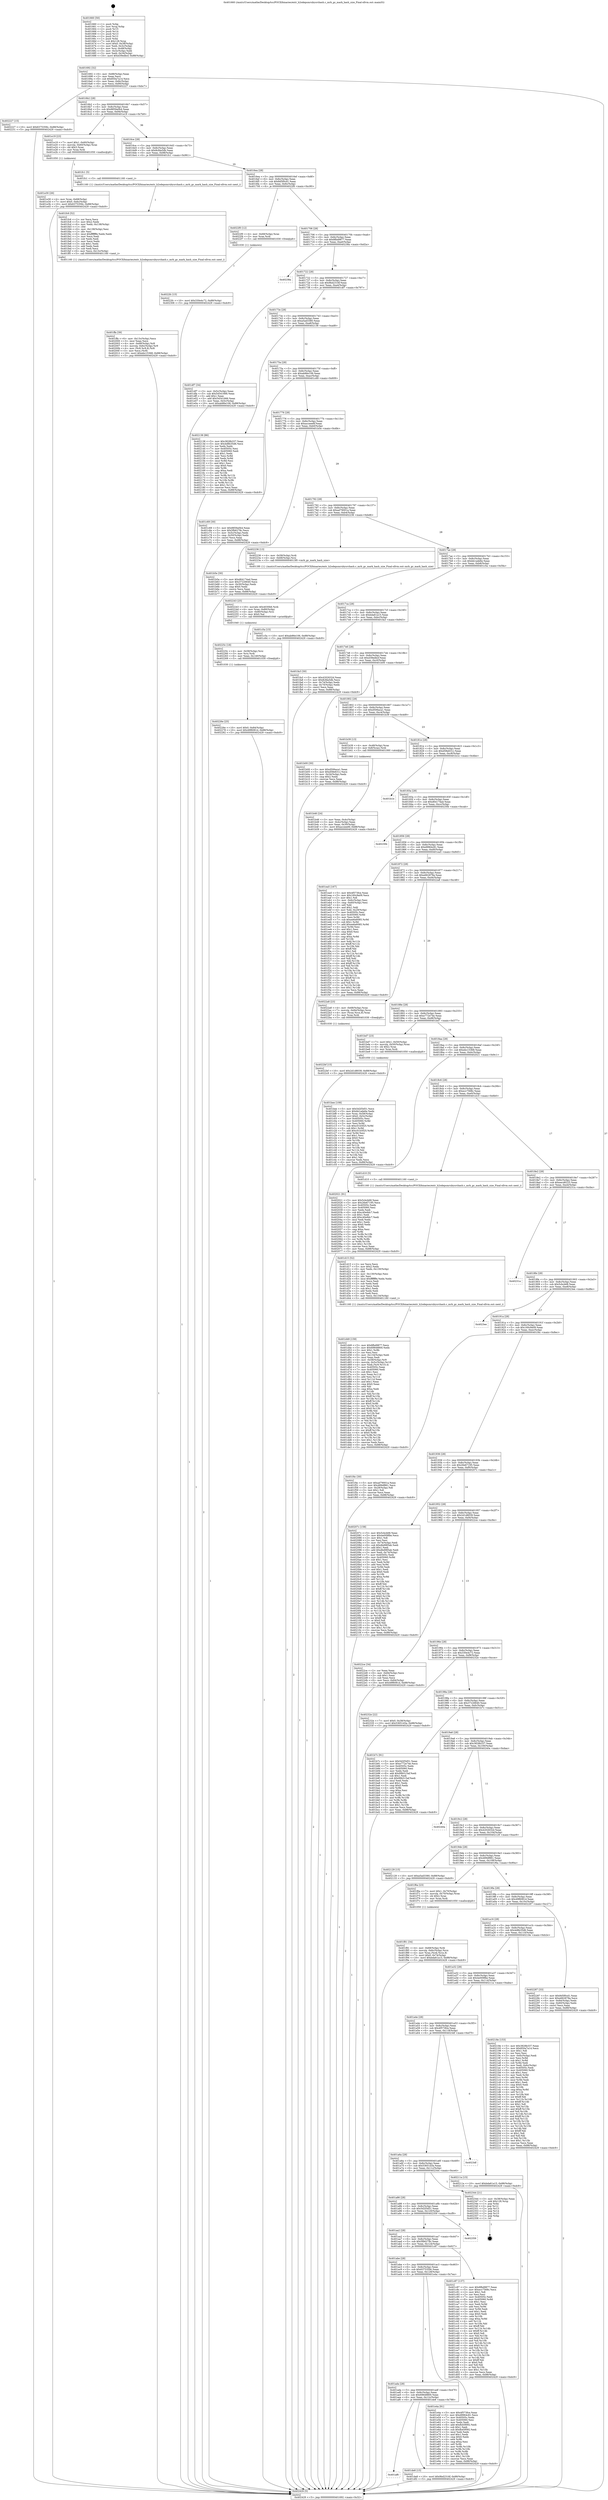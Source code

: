 digraph "0x401660" {
  label = "0x401660 (/mnt/c/Users/mathe/Desktop/tcc/POCII/binaries/extr_h2odepsmrubysrchash.c_mrb_gc_mark_hash_size_Final-ollvm.out::main(0))"
  labelloc = "t"
  node[shape=record]

  Entry [label="",width=0.3,height=0.3,shape=circle,fillcolor=black,style=filled]
  "0x401692" [label="{
     0x401692 [32]\l
     | [instrs]\l
     &nbsp;&nbsp;0x401692 \<+6\>: mov -0x88(%rbp),%eax\l
     &nbsp;&nbsp;0x401698 \<+2\>: mov %eax,%ecx\l
     &nbsp;&nbsp;0x40169a \<+6\>: sub $0x850a7a14,%ecx\l
     &nbsp;&nbsp;0x4016a0 \<+6\>: mov %eax,-0x8c(%rbp)\l
     &nbsp;&nbsp;0x4016a6 \<+6\>: mov %ecx,-0x90(%rbp)\l
     &nbsp;&nbsp;0x4016ac \<+6\>: je 0000000000402227 \<main+0xbc7\>\l
  }"]
  "0x402227" [label="{
     0x402227 [15]\l
     | [instrs]\l
     &nbsp;&nbsp;0x402227 \<+10\>: movl $0x6375359c,-0x88(%rbp)\l
     &nbsp;&nbsp;0x402231 \<+5\>: jmp 0000000000402429 \<main+0xdc9\>\l
  }"]
  "0x4016b2" [label="{
     0x4016b2 [28]\l
     | [instrs]\l
     &nbsp;&nbsp;0x4016b2 \<+5\>: jmp 00000000004016b7 \<main+0x57\>\l
     &nbsp;&nbsp;0x4016b7 \<+6\>: mov -0x8c(%rbp),%eax\l
     &nbsp;&nbsp;0x4016bd \<+5\>: sub $0x8859a0b4,%eax\l
     &nbsp;&nbsp;0x4016c2 \<+6\>: mov %eax,-0x94(%rbp)\l
     &nbsp;&nbsp;0x4016c8 \<+6\>: je 0000000000401e19 \<main+0x7b9\>\l
  }"]
  Exit [label="",width=0.3,height=0.3,shape=circle,fillcolor=black,style=filled,peripheries=2]
  "0x401e19" [label="{
     0x401e19 [23]\l
     | [instrs]\l
     &nbsp;&nbsp;0x401e19 \<+7\>: movl $0x1,-0x60(%rbp)\l
     &nbsp;&nbsp;0x401e20 \<+4\>: movslq -0x60(%rbp),%rax\l
     &nbsp;&nbsp;0x401e24 \<+4\>: shl $0x3,%rax\l
     &nbsp;&nbsp;0x401e28 \<+3\>: mov %rax,%rdi\l
     &nbsp;&nbsp;0x401e2b \<+5\>: call 0000000000401050 \<malloc@plt\>\l
     | [calls]\l
     &nbsp;&nbsp;0x401050 \{1\} (unknown)\l
  }"]
  "0x4016ce" [label="{
     0x4016ce [28]\l
     | [instrs]\l
     &nbsp;&nbsp;0x4016ce \<+5\>: jmp 00000000004016d3 \<main+0x73\>\l
     &nbsp;&nbsp;0x4016d3 \<+6\>: mov -0x8c(%rbp),%eax\l
     &nbsp;&nbsp;0x4016d9 \<+5\>: sub $0x8cfda5db,%eax\l
     &nbsp;&nbsp;0x4016de \<+6\>: mov %eax,-0x98(%rbp)\l
     &nbsp;&nbsp;0x4016e4 \<+6\>: je 0000000000401fc1 \<main+0x961\>\l
  }"]
  "0x4022fc" [label="{
     0x4022fc [15]\l
     | [instrs]\l
     &nbsp;&nbsp;0x4022fc \<+10\>: movl $0x330e4c72,-0x88(%rbp)\l
     &nbsp;&nbsp;0x402306 \<+5\>: jmp 0000000000402429 \<main+0xdc9\>\l
  }"]
  "0x401fc1" [label="{
     0x401fc1 [5]\l
     | [instrs]\l
     &nbsp;&nbsp;0x401fc1 \<+5\>: call 0000000000401160 \<next_i\>\l
     | [calls]\l
     &nbsp;&nbsp;0x401160 \{1\} (/mnt/c/Users/mathe/Desktop/tcc/POCII/binaries/extr_h2odepsmrubysrchash.c_mrb_gc_mark_hash_size_Final-ollvm.out::next_i)\l
  }"]
  "0x4016ea" [label="{
     0x4016ea [28]\l
     | [instrs]\l
     &nbsp;&nbsp;0x4016ea \<+5\>: jmp 00000000004016ef \<main+0x8f\>\l
     &nbsp;&nbsp;0x4016ef \<+6\>: mov -0x8c(%rbp),%eax\l
     &nbsp;&nbsp;0x4016f5 \<+5\>: sub $0x8d5f0cd1,%eax\l
     &nbsp;&nbsp;0x4016fa \<+6\>: mov %eax,-0x9c(%rbp)\l
     &nbsp;&nbsp;0x401700 \<+6\>: je 00000000004022f0 \<main+0xc90\>\l
  }"]
  "0x4022bf" [label="{
     0x4022bf [15]\l
     | [instrs]\l
     &nbsp;&nbsp;0x4022bf \<+10\>: movl $0x2d1d8039,-0x88(%rbp)\l
     &nbsp;&nbsp;0x4022c9 \<+5\>: jmp 0000000000402429 \<main+0xdc9\>\l
  }"]
  "0x4022f0" [label="{
     0x4022f0 [12]\l
     | [instrs]\l
     &nbsp;&nbsp;0x4022f0 \<+4\>: mov -0x68(%rbp),%rax\l
     &nbsp;&nbsp;0x4022f4 \<+3\>: mov %rax,%rdi\l
     &nbsp;&nbsp;0x4022f7 \<+5\>: call 0000000000401030 \<free@plt\>\l
     | [calls]\l
     &nbsp;&nbsp;0x401030 \{1\} (unknown)\l
  }"]
  "0x401706" [label="{
     0x401706 [28]\l
     | [instrs]\l
     &nbsp;&nbsp;0x401706 \<+5\>: jmp 000000000040170b \<main+0xab\>\l
     &nbsp;&nbsp;0x40170b \<+6\>: mov -0x8c(%rbp),%eax\l
     &nbsp;&nbsp;0x401711 \<+5\>: sub $0x8fbd9877,%eax\l
     &nbsp;&nbsp;0x401716 \<+6\>: mov %eax,-0xa0(%rbp)\l
     &nbsp;&nbsp;0x40171c \<+6\>: je 000000000040238a \<main+0xd2a\>\l
  }"]
  "0x40226e" [label="{
     0x40226e [25]\l
     | [instrs]\l
     &nbsp;&nbsp;0x40226e \<+10\>: movl $0x0,-0x84(%rbp)\l
     &nbsp;&nbsp;0x402278 \<+10\>: movl $0x49f6081d,-0x88(%rbp)\l
     &nbsp;&nbsp;0x402282 \<+5\>: jmp 0000000000402429 \<main+0xdc9\>\l
  }"]
  "0x40238a" [label="{
     0x40238a\l
  }", style=dashed]
  "0x401722" [label="{
     0x401722 [28]\l
     | [instrs]\l
     &nbsp;&nbsp;0x401722 \<+5\>: jmp 0000000000401727 \<main+0xc7\>\l
     &nbsp;&nbsp;0x401727 \<+6\>: mov -0x8c(%rbp),%eax\l
     &nbsp;&nbsp;0x40172d \<+5\>: sub $0x9bd2316f,%eax\l
     &nbsp;&nbsp;0x401732 \<+6\>: mov %eax,-0xa4(%rbp)\l
     &nbsp;&nbsp;0x401738 \<+6\>: je 0000000000401df7 \<main+0x797\>\l
  }"]
  "0x40225c" [label="{
     0x40225c [18]\l
     | [instrs]\l
     &nbsp;&nbsp;0x40225c \<+4\>: mov -0x58(%rbp),%rsi\l
     &nbsp;&nbsp;0x402260 \<+3\>: mov %rsi,%rdi\l
     &nbsp;&nbsp;0x402263 \<+6\>: mov %eax,-0x140(%rbp)\l
     &nbsp;&nbsp;0x402269 \<+5\>: call 0000000000401030 \<free@plt\>\l
     | [calls]\l
     &nbsp;&nbsp;0x401030 \{1\} (unknown)\l
  }"]
  "0x401df7" [label="{
     0x401df7 [34]\l
     | [instrs]\l
     &nbsp;&nbsp;0x401df7 \<+3\>: mov -0x5c(%rbp),%eax\l
     &nbsp;&nbsp;0x401dfa \<+5\>: sub $0x54541666,%eax\l
     &nbsp;&nbsp;0x401dff \<+3\>: add $0x1,%eax\l
     &nbsp;&nbsp;0x401e02 \<+5\>: add $0x54541666,%eax\l
     &nbsp;&nbsp;0x401e07 \<+3\>: mov %eax,-0x5c(%rbp)\l
     &nbsp;&nbsp;0x401e0a \<+10\>: movl $0xab86e106,-0x88(%rbp)\l
     &nbsp;&nbsp;0x401e14 \<+5\>: jmp 0000000000402429 \<main+0xdc9\>\l
  }"]
  "0x40173e" [label="{
     0x40173e [28]\l
     | [instrs]\l
     &nbsp;&nbsp;0x40173e \<+5\>: jmp 0000000000401743 \<main+0xe3\>\l
     &nbsp;&nbsp;0x401743 \<+6\>: mov -0x8c(%rbp),%eax\l
     &nbsp;&nbsp;0x401749 \<+5\>: sub $0xa5ad3380,%eax\l
     &nbsp;&nbsp;0x40174e \<+6\>: mov %eax,-0xa8(%rbp)\l
     &nbsp;&nbsp;0x401754 \<+6\>: je 0000000000402138 \<main+0xad8\>\l
  }"]
  "0x402243" [label="{
     0x402243 [25]\l
     | [instrs]\l
     &nbsp;&nbsp;0x402243 \<+10\>: movabs $0x4030b6,%rdi\l
     &nbsp;&nbsp;0x40224d \<+4\>: mov %rax,-0x80(%rbp)\l
     &nbsp;&nbsp;0x402251 \<+4\>: mov -0x80(%rbp),%rsi\l
     &nbsp;&nbsp;0x402255 \<+2\>: mov $0x0,%al\l
     &nbsp;&nbsp;0x402257 \<+5\>: call 0000000000401040 \<printf@plt\>\l
     | [calls]\l
     &nbsp;&nbsp;0x401040 \{1\} (unknown)\l
  }"]
  "0x402138" [label="{
     0x402138 [86]\l
     | [instrs]\l
     &nbsp;&nbsp;0x402138 \<+5\>: mov $0x3828b337,%eax\l
     &nbsp;&nbsp;0x40213d \<+5\>: mov $0x4d8b35d6,%ecx\l
     &nbsp;&nbsp;0x402142 \<+2\>: xor %edx,%edx\l
     &nbsp;&nbsp;0x402144 \<+7\>: mov 0x40505c,%esi\l
     &nbsp;&nbsp;0x40214b \<+7\>: mov 0x405060,%edi\l
     &nbsp;&nbsp;0x402152 \<+3\>: sub $0x1,%edx\l
     &nbsp;&nbsp;0x402155 \<+3\>: mov %esi,%r8d\l
     &nbsp;&nbsp;0x402158 \<+3\>: add %edx,%r8d\l
     &nbsp;&nbsp;0x40215b \<+4\>: imul %r8d,%esi\l
     &nbsp;&nbsp;0x40215f \<+3\>: and $0x1,%esi\l
     &nbsp;&nbsp;0x402162 \<+3\>: cmp $0x0,%esi\l
     &nbsp;&nbsp;0x402165 \<+4\>: sete %r9b\l
     &nbsp;&nbsp;0x402169 \<+3\>: cmp $0xa,%edi\l
     &nbsp;&nbsp;0x40216c \<+4\>: setl %r10b\l
     &nbsp;&nbsp;0x402170 \<+3\>: mov %r9b,%r11b\l
     &nbsp;&nbsp;0x402173 \<+3\>: and %r10b,%r11b\l
     &nbsp;&nbsp;0x402176 \<+3\>: xor %r10b,%r9b\l
     &nbsp;&nbsp;0x402179 \<+3\>: or %r9b,%r11b\l
     &nbsp;&nbsp;0x40217c \<+4\>: test $0x1,%r11b\l
     &nbsp;&nbsp;0x402180 \<+3\>: cmovne %ecx,%eax\l
     &nbsp;&nbsp;0x402183 \<+6\>: mov %eax,-0x88(%rbp)\l
     &nbsp;&nbsp;0x402189 \<+5\>: jmp 0000000000402429 \<main+0xdc9\>\l
  }"]
  "0x40175a" [label="{
     0x40175a [28]\l
     | [instrs]\l
     &nbsp;&nbsp;0x40175a \<+5\>: jmp 000000000040175f \<main+0xff\>\l
     &nbsp;&nbsp;0x40175f \<+6\>: mov -0x8c(%rbp),%eax\l
     &nbsp;&nbsp;0x401765 \<+5\>: sub $0xab86e106,%eax\l
     &nbsp;&nbsp;0x40176a \<+6\>: mov %eax,-0xac(%rbp)\l
     &nbsp;&nbsp;0x401770 \<+6\>: je 0000000000401c69 \<main+0x609\>\l
  }"]
  "0x401ffa" [label="{
     0x401ffa [39]\l
     | [instrs]\l
     &nbsp;&nbsp;0x401ffa \<+6\>: mov -0x13c(%rbp),%ecx\l
     &nbsp;&nbsp;0x402000 \<+3\>: imul %eax,%ecx\l
     &nbsp;&nbsp;0x402003 \<+4\>: mov -0x68(%rbp),%r8\l
     &nbsp;&nbsp;0x402007 \<+4\>: movslq -0x6c(%rbp),%r9\l
     &nbsp;&nbsp;0x40200b \<+4\>: mov (%r8,%r9,8),%r8\l
     &nbsp;&nbsp;0x40200f \<+3\>: mov %ecx,(%r8)\l
     &nbsp;&nbsp;0x402012 \<+10\>: movl $0xebc15368,-0x88(%rbp)\l
     &nbsp;&nbsp;0x40201c \<+5\>: jmp 0000000000402429 \<main+0xdc9\>\l
  }"]
  "0x401c69" [label="{
     0x401c69 [30]\l
     | [instrs]\l
     &nbsp;&nbsp;0x401c69 \<+5\>: mov $0x8859a0b4,%eax\l
     &nbsp;&nbsp;0x401c6e \<+5\>: mov $0x5fb6278c,%ecx\l
     &nbsp;&nbsp;0x401c73 \<+3\>: mov -0x5c(%rbp),%edx\l
     &nbsp;&nbsp;0x401c76 \<+3\>: cmp -0x50(%rbp),%edx\l
     &nbsp;&nbsp;0x401c79 \<+3\>: cmovl %ecx,%eax\l
     &nbsp;&nbsp;0x401c7c \<+6\>: mov %eax,-0x88(%rbp)\l
     &nbsp;&nbsp;0x401c82 \<+5\>: jmp 0000000000402429 \<main+0xdc9\>\l
  }"]
  "0x401776" [label="{
     0x401776 [28]\l
     | [instrs]\l
     &nbsp;&nbsp;0x401776 \<+5\>: jmp 000000000040177b \<main+0x11b\>\l
     &nbsp;&nbsp;0x40177b \<+6\>: mov -0x8c(%rbp),%eax\l
     &nbsp;&nbsp;0x401781 \<+5\>: sub $0xacceee6f,%eax\l
     &nbsp;&nbsp;0x401786 \<+6\>: mov %eax,-0xb0(%rbp)\l
     &nbsp;&nbsp;0x40178c \<+6\>: je 0000000000401b5e \<main+0x4fe\>\l
  }"]
  "0x401fc6" [label="{
     0x401fc6 [52]\l
     | [instrs]\l
     &nbsp;&nbsp;0x401fc6 \<+2\>: xor %ecx,%ecx\l
     &nbsp;&nbsp;0x401fc8 \<+5\>: mov $0x2,%edx\l
     &nbsp;&nbsp;0x401fcd \<+6\>: mov %edx,-0x138(%rbp)\l
     &nbsp;&nbsp;0x401fd3 \<+1\>: cltd\l
     &nbsp;&nbsp;0x401fd4 \<+6\>: mov -0x138(%rbp),%esi\l
     &nbsp;&nbsp;0x401fda \<+2\>: idiv %esi\l
     &nbsp;&nbsp;0x401fdc \<+6\>: imul $0xfffffffe,%edx,%edx\l
     &nbsp;&nbsp;0x401fe2 \<+2\>: mov %ecx,%edi\l
     &nbsp;&nbsp;0x401fe4 \<+2\>: sub %edx,%edi\l
     &nbsp;&nbsp;0x401fe6 \<+2\>: mov %ecx,%edx\l
     &nbsp;&nbsp;0x401fe8 \<+3\>: sub $0x1,%edx\l
     &nbsp;&nbsp;0x401feb \<+2\>: add %edx,%edi\l
     &nbsp;&nbsp;0x401fed \<+2\>: sub %edi,%ecx\l
     &nbsp;&nbsp;0x401fef \<+6\>: mov %ecx,-0x13c(%rbp)\l
     &nbsp;&nbsp;0x401ff5 \<+5\>: call 0000000000401160 \<next_i\>\l
     | [calls]\l
     &nbsp;&nbsp;0x401160 \{1\} (/mnt/c/Users/mathe/Desktop/tcc/POCII/binaries/extr_h2odepsmrubysrchash.c_mrb_gc_mark_hash_size_Final-ollvm.out::next_i)\l
  }"]
  "0x401b5e" [label="{
     0x401b5e [30]\l
     | [instrs]\l
     &nbsp;&nbsp;0x401b5e \<+5\>: mov $0xd64174ad,%eax\l
     &nbsp;&nbsp;0x401b63 \<+5\>: mov $0x37226640,%ecx\l
     &nbsp;&nbsp;0x401b68 \<+3\>: mov -0x30(%rbp),%edx\l
     &nbsp;&nbsp;0x401b6b \<+3\>: cmp $0x0,%edx\l
     &nbsp;&nbsp;0x401b6e \<+3\>: cmove %ecx,%eax\l
     &nbsp;&nbsp;0x401b71 \<+6\>: mov %eax,-0x88(%rbp)\l
     &nbsp;&nbsp;0x401b77 \<+5\>: jmp 0000000000402429 \<main+0xdc9\>\l
  }"]
  "0x401792" [label="{
     0x401792 [28]\l
     | [instrs]\l
     &nbsp;&nbsp;0x401792 \<+5\>: jmp 0000000000401797 \<main+0x137\>\l
     &nbsp;&nbsp;0x401797 \<+6\>: mov -0x8c(%rbp),%eax\l
     &nbsp;&nbsp;0x40179d \<+5\>: sub $0xad79001a,%eax\l
     &nbsp;&nbsp;0x4017a2 \<+6\>: mov %eax,-0xb4(%rbp)\l
     &nbsp;&nbsp;0x4017a8 \<+6\>: je 0000000000402236 \<main+0xbd6\>\l
  }"]
  "0x401f81" [label="{
     0x401f81 [34]\l
     | [instrs]\l
     &nbsp;&nbsp;0x401f81 \<+4\>: mov -0x68(%rbp),%rdi\l
     &nbsp;&nbsp;0x401f85 \<+4\>: movslq -0x6c(%rbp),%rcx\l
     &nbsp;&nbsp;0x401f89 \<+4\>: mov %rax,(%rdi,%rcx,8)\l
     &nbsp;&nbsp;0x401f8d \<+7\>: movl $0x0,-0x74(%rbp)\l
     &nbsp;&nbsp;0x401f94 \<+10\>: movl $0xbda61a15,-0x88(%rbp)\l
     &nbsp;&nbsp;0x401f9e \<+5\>: jmp 0000000000402429 \<main+0xdc9\>\l
  }"]
  "0x402236" [label="{
     0x402236 [13]\l
     | [instrs]\l
     &nbsp;&nbsp;0x402236 \<+4\>: mov -0x58(%rbp),%rdi\l
     &nbsp;&nbsp;0x40223a \<+4\>: mov -0x68(%rbp),%rsi\l
     &nbsp;&nbsp;0x40223e \<+5\>: call 00000000004013f0 \<mrb_gc_mark_hash_size\>\l
     | [calls]\l
     &nbsp;&nbsp;0x4013f0 \{1\} (/mnt/c/Users/mathe/Desktop/tcc/POCII/binaries/extr_h2odepsmrubysrchash.c_mrb_gc_mark_hash_size_Final-ollvm.out::mrb_gc_mark_hash_size)\l
  }"]
  "0x4017ae" [label="{
     0x4017ae [28]\l
     | [instrs]\l
     &nbsp;&nbsp;0x4017ae \<+5\>: jmp 00000000004017b3 \<main+0x153\>\l
     &nbsp;&nbsp;0x4017b3 \<+6\>: mov -0x8c(%rbp),%eax\l
     &nbsp;&nbsp;0x4017b9 \<+5\>: sub $0xbb1ade6e,%eax\l
     &nbsp;&nbsp;0x4017be \<+6\>: mov %eax,-0xb8(%rbp)\l
     &nbsp;&nbsp;0x4017c4 \<+6\>: je 0000000000401c5a \<main+0x5fa\>\l
  }"]
  "0x401e30" [label="{
     0x401e30 [26]\l
     | [instrs]\l
     &nbsp;&nbsp;0x401e30 \<+4\>: mov %rax,-0x68(%rbp)\l
     &nbsp;&nbsp;0x401e34 \<+7\>: movl $0x0,-0x6c(%rbp)\l
     &nbsp;&nbsp;0x401e3b \<+10\>: movl $0x6375359c,-0x88(%rbp)\l
     &nbsp;&nbsp;0x401e45 \<+5\>: jmp 0000000000402429 \<main+0xdc9\>\l
  }"]
  "0x401c5a" [label="{
     0x401c5a [15]\l
     | [instrs]\l
     &nbsp;&nbsp;0x401c5a \<+10\>: movl $0xab86e106,-0x88(%rbp)\l
     &nbsp;&nbsp;0x401c64 \<+5\>: jmp 0000000000402429 \<main+0xdc9\>\l
  }"]
  "0x4017ca" [label="{
     0x4017ca [28]\l
     | [instrs]\l
     &nbsp;&nbsp;0x4017ca \<+5\>: jmp 00000000004017cf \<main+0x16f\>\l
     &nbsp;&nbsp;0x4017cf \<+6\>: mov -0x8c(%rbp),%eax\l
     &nbsp;&nbsp;0x4017d5 \<+5\>: sub $0xbda61a15,%eax\l
     &nbsp;&nbsp;0x4017da \<+6\>: mov %eax,-0xbc(%rbp)\l
     &nbsp;&nbsp;0x4017e0 \<+6\>: je 0000000000401fa3 \<main+0x943\>\l
  }"]
  "0x401af6" [label="{
     0x401af6\l
  }", style=dashed]
  "0x401fa3" [label="{
     0x401fa3 [30]\l
     | [instrs]\l
     &nbsp;&nbsp;0x401fa3 \<+5\>: mov $0x4202632d,%eax\l
     &nbsp;&nbsp;0x401fa8 \<+5\>: mov $0x8cfda5db,%ecx\l
     &nbsp;&nbsp;0x401fad \<+3\>: mov -0x74(%rbp),%edx\l
     &nbsp;&nbsp;0x401fb0 \<+3\>: cmp -0x70(%rbp),%edx\l
     &nbsp;&nbsp;0x401fb3 \<+3\>: cmovl %ecx,%eax\l
     &nbsp;&nbsp;0x401fb6 \<+6\>: mov %eax,-0x88(%rbp)\l
     &nbsp;&nbsp;0x401fbc \<+5\>: jmp 0000000000402429 \<main+0xdc9\>\l
  }"]
  "0x4017e6" [label="{
     0x4017e6 [28]\l
     | [instrs]\l
     &nbsp;&nbsp;0x4017e6 \<+5\>: jmp 00000000004017eb \<main+0x18b\>\l
     &nbsp;&nbsp;0x4017eb \<+6\>: mov -0x8c(%rbp),%eax\l
     &nbsp;&nbsp;0x4017f1 \<+5\>: sub $0xd39edbcf,%eax\l
     &nbsp;&nbsp;0x4017f6 \<+6\>: mov %eax,-0xc0(%rbp)\l
     &nbsp;&nbsp;0x4017fc \<+6\>: je 0000000000401b00 \<main+0x4a0\>\l
  }"]
  "0x401de8" [label="{
     0x401de8 [15]\l
     | [instrs]\l
     &nbsp;&nbsp;0x401de8 \<+10\>: movl $0x9bd2316f,-0x88(%rbp)\l
     &nbsp;&nbsp;0x401df2 \<+5\>: jmp 0000000000402429 \<main+0xdc9\>\l
  }"]
  "0x401b00" [label="{
     0x401b00 [30]\l
     | [instrs]\l
     &nbsp;&nbsp;0x401b00 \<+5\>: mov $0xd506aca1,%eax\l
     &nbsp;&nbsp;0x401b05 \<+5\>: mov $0xd58e631c,%ecx\l
     &nbsp;&nbsp;0x401b0a \<+3\>: mov -0x34(%rbp),%edx\l
     &nbsp;&nbsp;0x401b0d \<+3\>: cmp $0x2,%edx\l
     &nbsp;&nbsp;0x401b10 \<+3\>: cmovne %ecx,%eax\l
     &nbsp;&nbsp;0x401b13 \<+6\>: mov %eax,-0x88(%rbp)\l
     &nbsp;&nbsp;0x401b19 \<+5\>: jmp 0000000000402429 \<main+0xdc9\>\l
  }"]
  "0x401802" [label="{
     0x401802 [28]\l
     | [instrs]\l
     &nbsp;&nbsp;0x401802 \<+5\>: jmp 0000000000401807 \<main+0x1a7\>\l
     &nbsp;&nbsp;0x401807 \<+6\>: mov -0x8c(%rbp),%eax\l
     &nbsp;&nbsp;0x40180d \<+5\>: sub $0xd506aca1,%eax\l
     &nbsp;&nbsp;0x401812 \<+6\>: mov %eax,-0xc4(%rbp)\l
     &nbsp;&nbsp;0x401818 \<+6\>: je 0000000000401b39 \<main+0x4d9\>\l
  }"]
  "0x402429" [label="{
     0x402429 [5]\l
     | [instrs]\l
     &nbsp;&nbsp;0x402429 \<+5\>: jmp 0000000000401692 \<main+0x32\>\l
  }"]
  "0x401660" [label="{
     0x401660 [50]\l
     | [instrs]\l
     &nbsp;&nbsp;0x401660 \<+1\>: push %rbp\l
     &nbsp;&nbsp;0x401661 \<+3\>: mov %rsp,%rbp\l
     &nbsp;&nbsp;0x401664 \<+2\>: push %r15\l
     &nbsp;&nbsp;0x401666 \<+2\>: push %r14\l
     &nbsp;&nbsp;0x401668 \<+2\>: push %r13\l
     &nbsp;&nbsp;0x40166a \<+2\>: push %r12\l
     &nbsp;&nbsp;0x40166c \<+1\>: push %rbx\l
     &nbsp;&nbsp;0x40166d \<+7\>: sub $0x128,%rsp\l
     &nbsp;&nbsp;0x401674 \<+7\>: movl $0x0,-0x38(%rbp)\l
     &nbsp;&nbsp;0x40167b \<+3\>: mov %edi,-0x3c(%rbp)\l
     &nbsp;&nbsp;0x40167e \<+4\>: mov %rsi,-0x48(%rbp)\l
     &nbsp;&nbsp;0x401682 \<+3\>: mov -0x3c(%rbp),%edi\l
     &nbsp;&nbsp;0x401685 \<+3\>: mov %edi,-0x34(%rbp)\l
     &nbsp;&nbsp;0x401688 \<+10\>: movl $0xd39edbcf,-0x88(%rbp)\l
  }"]
  "0x401ada" [label="{
     0x401ada [28]\l
     | [instrs]\l
     &nbsp;&nbsp;0x401ada \<+5\>: jmp 0000000000401adf \<main+0x47f\>\l
     &nbsp;&nbsp;0x401adf \<+6\>: mov -0x8c(%rbp),%eax\l
     &nbsp;&nbsp;0x401ae5 \<+5\>: sub $0x69848800,%eax\l
     &nbsp;&nbsp;0x401aea \<+6\>: mov %eax,-0x12c(%rbp)\l
     &nbsp;&nbsp;0x401af0 \<+6\>: je 0000000000401de8 \<main+0x788\>\l
  }"]
  "0x401b39" [label="{
     0x401b39 [13]\l
     | [instrs]\l
     &nbsp;&nbsp;0x401b39 \<+4\>: mov -0x48(%rbp),%rax\l
     &nbsp;&nbsp;0x401b3d \<+4\>: mov 0x8(%rax),%rdi\l
     &nbsp;&nbsp;0x401b41 \<+5\>: call 0000000000401060 \<atoi@plt\>\l
     | [calls]\l
     &nbsp;&nbsp;0x401060 \{1\} (unknown)\l
  }"]
  "0x40181e" [label="{
     0x40181e [28]\l
     | [instrs]\l
     &nbsp;&nbsp;0x40181e \<+5\>: jmp 0000000000401823 \<main+0x1c3\>\l
     &nbsp;&nbsp;0x401823 \<+6\>: mov -0x8c(%rbp),%eax\l
     &nbsp;&nbsp;0x401829 \<+5\>: sub $0xd58e631c,%eax\l
     &nbsp;&nbsp;0x40182e \<+6\>: mov %eax,-0xc8(%rbp)\l
     &nbsp;&nbsp;0x401834 \<+6\>: je 0000000000401b1e \<main+0x4be\>\l
  }"]
  "0x401b46" [label="{
     0x401b46 [24]\l
     | [instrs]\l
     &nbsp;&nbsp;0x401b46 \<+3\>: mov %eax,-0x4c(%rbp)\l
     &nbsp;&nbsp;0x401b49 \<+3\>: mov -0x4c(%rbp),%eax\l
     &nbsp;&nbsp;0x401b4c \<+3\>: mov %eax,-0x30(%rbp)\l
     &nbsp;&nbsp;0x401b4f \<+10\>: movl $0xacceee6f,-0x88(%rbp)\l
     &nbsp;&nbsp;0x401b59 \<+5\>: jmp 0000000000402429 \<main+0xdc9\>\l
  }"]
  "0x401e4a" [label="{
     0x401e4a [91]\l
     | [instrs]\l
     &nbsp;&nbsp;0x401e4a \<+5\>: mov $0x4f573fce,%eax\l
     &nbsp;&nbsp;0x401e4f \<+5\>: mov $0xd9964c81,%ecx\l
     &nbsp;&nbsp;0x401e54 \<+7\>: mov 0x40505c,%edx\l
     &nbsp;&nbsp;0x401e5b \<+7\>: mov 0x405060,%esi\l
     &nbsp;&nbsp;0x401e62 \<+2\>: mov %edx,%edi\l
     &nbsp;&nbsp;0x401e64 \<+6\>: add $0xfb45f092,%edi\l
     &nbsp;&nbsp;0x401e6a \<+3\>: sub $0x1,%edi\l
     &nbsp;&nbsp;0x401e6d \<+6\>: sub $0xfb45f092,%edi\l
     &nbsp;&nbsp;0x401e73 \<+3\>: imul %edi,%edx\l
     &nbsp;&nbsp;0x401e76 \<+3\>: and $0x1,%edx\l
     &nbsp;&nbsp;0x401e79 \<+3\>: cmp $0x0,%edx\l
     &nbsp;&nbsp;0x401e7c \<+4\>: sete %r8b\l
     &nbsp;&nbsp;0x401e80 \<+3\>: cmp $0xa,%esi\l
     &nbsp;&nbsp;0x401e83 \<+4\>: setl %r9b\l
     &nbsp;&nbsp;0x401e87 \<+3\>: mov %r8b,%r10b\l
     &nbsp;&nbsp;0x401e8a \<+3\>: and %r9b,%r10b\l
     &nbsp;&nbsp;0x401e8d \<+3\>: xor %r9b,%r8b\l
     &nbsp;&nbsp;0x401e90 \<+3\>: or %r8b,%r10b\l
     &nbsp;&nbsp;0x401e93 \<+4\>: test $0x1,%r10b\l
     &nbsp;&nbsp;0x401e97 \<+3\>: cmovne %ecx,%eax\l
     &nbsp;&nbsp;0x401e9a \<+6\>: mov %eax,-0x88(%rbp)\l
     &nbsp;&nbsp;0x401ea0 \<+5\>: jmp 0000000000402429 \<main+0xdc9\>\l
  }"]
  "0x401b1e" [label="{
     0x401b1e\l
  }", style=dashed]
  "0x40183a" [label="{
     0x40183a [28]\l
     | [instrs]\l
     &nbsp;&nbsp;0x40183a \<+5\>: jmp 000000000040183f \<main+0x1df\>\l
     &nbsp;&nbsp;0x40183f \<+6\>: mov -0x8c(%rbp),%eax\l
     &nbsp;&nbsp;0x401845 \<+5\>: sub $0xd64174ad,%eax\l
     &nbsp;&nbsp;0x40184a \<+6\>: mov %eax,-0xcc(%rbp)\l
     &nbsp;&nbsp;0x401850 \<+6\>: je 000000000040230b \<main+0xcab\>\l
  }"]
  "0x401d49" [label="{
     0x401d49 [159]\l
     | [instrs]\l
     &nbsp;&nbsp;0x401d49 \<+5\>: mov $0x8fbd9877,%ecx\l
     &nbsp;&nbsp;0x401d4e \<+5\>: mov $0x69848800,%edx\l
     &nbsp;&nbsp;0x401d53 \<+3\>: mov $0x1,%r8b\l
     &nbsp;&nbsp;0x401d56 \<+2\>: xor %esi,%esi\l
     &nbsp;&nbsp;0x401d58 \<+6\>: mov -0x134(%rbp),%edi\l
     &nbsp;&nbsp;0x401d5e \<+3\>: imul %eax,%edi\l
     &nbsp;&nbsp;0x401d61 \<+4\>: mov -0x58(%rbp),%r9\l
     &nbsp;&nbsp;0x401d65 \<+4\>: movslq -0x5c(%rbp),%r10\l
     &nbsp;&nbsp;0x401d69 \<+4\>: mov %edi,(%r9,%r10,4)\l
     &nbsp;&nbsp;0x401d6d \<+7\>: mov 0x40505c,%eax\l
     &nbsp;&nbsp;0x401d74 \<+7\>: mov 0x405060,%edi\l
     &nbsp;&nbsp;0x401d7b \<+3\>: sub $0x1,%esi\l
     &nbsp;&nbsp;0x401d7e \<+3\>: mov %eax,%r11d\l
     &nbsp;&nbsp;0x401d81 \<+3\>: add %esi,%r11d\l
     &nbsp;&nbsp;0x401d84 \<+4\>: imul %r11d,%eax\l
     &nbsp;&nbsp;0x401d88 \<+3\>: and $0x1,%eax\l
     &nbsp;&nbsp;0x401d8b \<+3\>: cmp $0x0,%eax\l
     &nbsp;&nbsp;0x401d8e \<+3\>: sete %bl\l
     &nbsp;&nbsp;0x401d91 \<+3\>: cmp $0xa,%edi\l
     &nbsp;&nbsp;0x401d94 \<+4\>: setl %r14b\l
     &nbsp;&nbsp;0x401d98 \<+3\>: mov %bl,%r15b\l
     &nbsp;&nbsp;0x401d9b \<+4\>: xor $0xff,%r15b\l
     &nbsp;&nbsp;0x401d9f \<+3\>: mov %r14b,%r12b\l
     &nbsp;&nbsp;0x401da2 \<+4\>: xor $0xff,%r12b\l
     &nbsp;&nbsp;0x401da6 \<+4\>: xor $0x0,%r8b\l
     &nbsp;&nbsp;0x401daa \<+3\>: mov %r15b,%r13b\l
     &nbsp;&nbsp;0x401dad \<+4\>: and $0x0,%r13b\l
     &nbsp;&nbsp;0x401db1 \<+3\>: and %r8b,%bl\l
     &nbsp;&nbsp;0x401db4 \<+3\>: mov %r12b,%al\l
     &nbsp;&nbsp;0x401db7 \<+2\>: and $0x0,%al\l
     &nbsp;&nbsp;0x401db9 \<+3\>: and %r8b,%r14b\l
     &nbsp;&nbsp;0x401dbc \<+3\>: or %bl,%r13b\l
     &nbsp;&nbsp;0x401dbf \<+3\>: or %r14b,%al\l
     &nbsp;&nbsp;0x401dc2 \<+3\>: xor %al,%r13b\l
     &nbsp;&nbsp;0x401dc5 \<+3\>: or %r12b,%r15b\l
     &nbsp;&nbsp;0x401dc8 \<+4\>: xor $0xff,%r15b\l
     &nbsp;&nbsp;0x401dcc \<+4\>: or $0x0,%r8b\l
     &nbsp;&nbsp;0x401dd0 \<+3\>: and %r8b,%r15b\l
     &nbsp;&nbsp;0x401dd3 \<+3\>: or %r15b,%r13b\l
     &nbsp;&nbsp;0x401dd6 \<+4\>: test $0x1,%r13b\l
     &nbsp;&nbsp;0x401dda \<+3\>: cmovne %edx,%ecx\l
     &nbsp;&nbsp;0x401ddd \<+6\>: mov %ecx,-0x88(%rbp)\l
     &nbsp;&nbsp;0x401de3 \<+5\>: jmp 0000000000402429 \<main+0xdc9\>\l
  }"]
  "0x40230b" [label="{
     0x40230b\l
  }", style=dashed]
  "0x401856" [label="{
     0x401856 [28]\l
     | [instrs]\l
     &nbsp;&nbsp;0x401856 \<+5\>: jmp 000000000040185b \<main+0x1fb\>\l
     &nbsp;&nbsp;0x40185b \<+6\>: mov -0x8c(%rbp),%eax\l
     &nbsp;&nbsp;0x401861 \<+5\>: sub $0xd9964c81,%eax\l
     &nbsp;&nbsp;0x401866 \<+6\>: mov %eax,-0xd0(%rbp)\l
     &nbsp;&nbsp;0x40186c \<+6\>: je 0000000000401ea5 \<main+0x845\>\l
  }"]
  "0x401d15" [label="{
     0x401d15 [52]\l
     | [instrs]\l
     &nbsp;&nbsp;0x401d15 \<+2\>: xor %ecx,%ecx\l
     &nbsp;&nbsp;0x401d17 \<+5\>: mov $0x2,%edx\l
     &nbsp;&nbsp;0x401d1c \<+6\>: mov %edx,-0x130(%rbp)\l
     &nbsp;&nbsp;0x401d22 \<+1\>: cltd\l
     &nbsp;&nbsp;0x401d23 \<+6\>: mov -0x130(%rbp),%esi\l
     &nbsp;&nbsp;0x401d29 \<+2\>: idiv %esi\l
     &nbsp;&nbsp;0x401d2b \<+6\>: imul $0xfffffffe,%edx,%edx\l
     &nbsp;&nbsp;0x401d31 \<+2\>: mov %ecx,%edi\l
     &nbsp;&nbsp;0x401d33 \<+2\>: sub %edx,%edi\l
     &nbsp;&nbsp;0x401d35 \<+2\>: mov %ecx,%edx\l
     &nbsp;&nbsp;0x401d37 \<+3\>: sub $0x1,%edx\l
     &nbsp;&nbsp;0x401d3a \<+2\>: add %edx,%edi\l
     &nbsp;&nbsp;0x401d3c \<+2\>: sub %edi,%ecx\l
     &nbsp;&nbsp;0x401d3e \<+6\>: mov %ecx,-0x134(%rbp)\l
     &nbsp;&nbsp;0x401d44 \<+5\>: call 0000000000401160 \<next_i\>\l
     | [calls]\l
     &nbsp;&nbsp;0x401160 \{1\} (/mnt/c/Users/mathe/Desktop/tcc/POCII/binaries/extr_h2odepsmrubysrchash.c_mrb_gc_mark_hash_size_Final-ollvm.out::next_i)\l
  }"]
  "0x401ea5" [label="{
     0x401ea5 [167]\l
     | [instrs]\l
     &nbsp;&nbsp;0x401ea5 \<+5\>: mov $0x4f573fce,%eax\l
     &nbsp;&nbsp;0x401eaa \<+5\>: mov $0x160c9a09,%ecx\l
     &nbsp;&nbsp;0x401eaf \<+2\>: mov $0x1,%dl\l
     &nbsp;&nbsp;0x401eb1 \<+3\>: mov -0x6c(%rbp),%esi\l
     &nbsp;&nbsp;0x401eb4 \<+3\>: cmp -0x60(%rbp),%esi\l
     &nbsp;&nbsp;0x401eb7 \<+4\>: setl %dil\l
     &nbsp;&nbsp;0x401ebb \<+4\>: and $0x1,%dil\l
     &nbsp;&nbsp;0x401ebf \<+4\>: mov %dil,-0x29(%rbp)\l
     &nbsp;&nbsp;0x401ec3 \<+7\>: mov 0x40505c,%esi\l
     &nbsp;&nbsp;0x401eca \<+8\>: mov 0x405060,%r8d\l
     &nbsp;&nbsp;0x401ed2 \<+3\>: mov %esi,%r9d\l
     &nbsp;&nbsp;0x401ed5 \<+7\>: sub $0xee6a6085,%r9d\l
     &nbsp;&nbsp;0x401edc \<+4\>: sub $0x1,%r9d\l
     &nbsp;&nbsp;0x401ee0 \<+7\>: add $0xee6a6085,%r9d\l
     &nbsp;&nbsp;0x401ee7 \<+4\>: imul %r9d,%esi\l
     &nbsp;&nbsp;0x401eeb \<+3\>: and $0x1,%esi\l
     &nbsp;&nbsp;0x401eee \<+3\>: cmp $0x0,%esi\l
     &nbsp;&nbsp;0x401ef1 \<+4\>: sete %dil\l
     &nbsp;&nbsp;0x401ef5 \<+4\>: cmp $0xa,%r8d\l
     &nbsp;&nbsp;0x401ef9 \<+4\>: setl %r10b\l
     &nbsp;&nbsp;0x401efd \<+3\>: mov %dil,%r11b\l
     &nbsp;&nbsp;0x401f00 \<+4\>: xor $0xff,%r11b\l
     &nbsp;&nbsp;0x401f04 \<+3\>: mov %r10b,%bl\l
     &nbsp;&nbsp;0x401f07 \<+3\>: xor $0xff,%bl\l
     &nbsp;&nbsp;0x401f0a \<+3\>: xor $0x1,%dl\l
     &nbsp;&nbsp;0x401f0d \<+3\>: mov %r11b,%r14b\l
     &nbsp;&nbsp;0x401f10 \<+4\>: and $0xff,%r14b\l
     &nbsp;&nbsp;0x401f14 \<+3\>: and %dl,%dil\l
     &nbsp;&nbsp;0x401f17 \<+3\>: mov %bl,%r15b\l
     &nbsp;&nbsp;0x401f1a \<+4\>: and $0xff,%r15b\l
     &nbsp;&nbsp;0x401f1e \<+3\>: and %dl,%r10b\l
     &nbsp;&nbsp;0x401f21 \<+3\>: or %dil,%r14b\l
     &nbsp;&nbsp;0x401f24 \<+3\>: or %r10b,%r15b\l
     &nbsp;&nbsp;0x401f27 \<+3\>: xor %r15b,%r14b\l
     &nbsp;&nbsp;0x401f2a \<+3\>: or %bl,%r11b\l
     &nbsp;&nbsp;0x401f2d \<+4\>: xor $0xff,%r11b\l
     &nbsp;&nbsp;0x401f31 \<+3\>: or $0x1,%dl\l
     &nbsp;&nbsp;0x401f34 \<+3\>: and %dl,%r11b\l
     &nbsp;&nbsp;0x401f37 \<+3\>: or %r11b,%r14b\l
     &nbsp;&nbsp;0x401f3a \<+4\>: test $0x1,%r14b\l
     &nbsp;&nbsp;0x401f3e \<+3\>: cmovne %ecx,%eax\l
     &nbsp;&nbsp;0x401f41 \<+6\>: mov %eax,-0x88(%rbp)\l
     &nbsp;&nbsp;0x401f47 \<+5\>: jmp 0000000000402429 \<main+0xdc9\>\l
  }"]
  "0x401872" [label="{
     0x401872 [28]\l
     | [instrs]\l
     &nbsp;&nbsp;0x401872 \<+5\>: jmp 0000000000401877 \<main+0x217\>\l
     &nbsp;&nbsp;0x401877 \<+6\>: mov -0x8c(%rbp),%eax\l
     &nbsp;&nbsp;0x40187d \<+5\>: sub $0xe662878a,%eax\l
     &nbsp;&nbsp;0x401882 \<+6\>: mov %eax,-0xd4(%rbp)\l
     &nbsp;&nbsp;0x401888 \<+6\>: je 00000000004022a8 \<main+0xc48\>\l
  }"]
  "0x401abe" [label="{
     0x401abe [28]\l
     | [instrs]\l
     &nbsp;&nbsp;0x401abe \<+5\>: jmp 0000000000401ac3 \<main+0x463\>\l
     &nbsp;&nbsp;0x401ac3 \<+6\>: mov -0x8c(%rbp),%eax\l
     &nbsp;&nbsp;0x401ac9 \<+5\>: sub $0x6375359c,%eax\l
     &nbsp;&nbsp;0x401ace \<+6\>: mov %eax,-0x128(%rbp)\l
     &nbsp;&nbsp;0x401ad4 \<+6\>: je 0000000000401e4a \<main+0x7ea\>\l
  }"]
  "0x4022a8" [label="{
     0x4022a8 [23]\l
     | [instrs]\l
     &nbsp;&nbsp;0x4022a8 \<+4\>: mov -0x68(%rbp),%rax\l
     &nbsp;&nbsp;0x4022ac \<+7\>: movslq -0x84(%rbp),%rcx\l
     &nbsp;&nbsp;0x4022b3 \<+4\>: mov (%rax,%rcx,8),%rax\l
     &nbsp;&nbsp;0x4022b7 \<+3\>: mov %rax,%rdi\l
     &nbsp;&nbsp;0x4022ba \<+5\>: call 0000000000401030 \<free@plt\>\l
     | [calls]\l
     &nbsp;&nbsp;0x401030 \{1\} (unknown)\l
  }"]
  "0x40188e" [label="{
     0x40188e [28]\l
     | [instrs]\l
     &nbsp;&nbsp;0x40188e \<+5\>: jmp 0000000000401893 \<main+0x233\>\l
     &nbsp;&nbsp;0x401893 \<+6\>: mov -0x8c(%rbp),%eax\l
     &nbsp;&nbsp;0x401899 \<+5\>: sub $0xe772e74e,%eax\l
     &nbsp;&nbsp;0x40189e \<+6\>: mov %eax,-0xd8(%rbp)\l
     &nbsp;&nbsp;0x4018a4 \<+6\>: je 0000000000401bd7 \<main+0x577\>\l
  }"]
  "0x401c87" [label="{
     0x401c87 [137]\l
     | [instrs]\l
     &nbsp;&nbsp;0x401c87 \<+5\>: mov $0x8fbd9877,%eax\l
     &nbsp;&nbsp;0x401c8c \<+5\>: mov $0xecc7568c,%ecx\l
     &nbsp;&nbsp;0x401c91 \<+2\>: mov $0x1,%dl\l
     &nbsp;&nbsp;0x401c93 \<+2\>: xor %esi,%esi\l
     &nbsp;&nbsp;0x401c95 \<+7\>: mov 0x40505c,%edi\l
     &nbsp;&nbsp;0x401c9c \<+8\>: mov 0x405060,%r8d\l
     &nbsp;&nbsp;0x401ca4 \<+3\>: sub $0x1,%esi\l
     &nbsp;&nbsp;0x401ca7 \<+3\>: mov %edi,%r9d\l
     &nbsp;&nbsp;0x401caa \<+3\>: add %esi,%r9d\l
     &nbsp;&nbsp;0x401cad \<+4\>: imul %r9d,%edi\l
     &nbsp;&nbsp;0x401cb1 \<+3\>: and $0x1,%edi\l
     &nbsp;&nbsp;0x401cb4 \<+3\>: cmp $0x0,%edi\l
     &nbsp;&nbsp;0x401cb7 \<+4\>: sete %r10b\l
     &nbsp;&nbsp;0x401cbb \<+4\>: cmp $0xa,%r8d\l
     &nbsp;&nbsp;0x401cbf \<+4\>: setl %r11b\l
     &nbsp;&nbsp;0x401cc3 \<+3\>: mov %r10b,%bl\l
     &nbsp;&nbsp;0x401cc6 \<+3\>: xor $0xff,%bl\l
     &nbsp;&nbsp;0x401cc9 \<+3\>: mov %r11b,%r14b\l
     &nbsp;&nbsp;0x401ccc \<+4\>: xor $0xff,%r14b\l
     &nbsp;&nbsp;0x401cd0 \<+3\>: xor $0x0,%dl\l
     &nbsp;&nbsp;0x401cd3 \<+3\>: mov %bl,%r15b\l
     &nbsp;&nbsp;0x401cd6 \<+4\>: and $0x0,%r15b\l
     &nbsp;&nbsp;0x401cda \<+3\>: and %dl,%r10b\l
     &nbsp;&nbsp;0x401cdd \<+3\>: mov %r14b,%r12b\l
     &nbsp;&nbsp;0x401ce0 \<+4\>: and $0x0,%r12b\l
     &nbsp;&nbsp;0x401ce4 \<+3\>: and %dl,%r11b\l
     &nbsp;&nbsp;0x401ce7 \<+3\>: or %r10b,%r15b\l
     &nbsp;&nbsp;0x401cea \<+3\>: or %r11b,%r12b\l
     &nbsp;&nbsp;0x401ced \<+3\>: xor %r12b,%r15b\l
     &nbsp;&nbsp;0x401cf0 \<+3\>: or %r14b,%bl\l
     &nbsp;&nbsp;0x401cf3 \<+3\>: xor $0xff,%bl\l
     &nbsp;&nbsp;0x401cf6 \<+3\>: or $0x0,%dl\l
     &nbsp;&nbsp;0x401cf9 \<+2\>: and %dl,%bl\l
     &nbsp;&nbsp;0x401cfb \<+3\>: or %bl,%r15b\l
     &nbsp;&nbsp;0x401cfe \<+4\>: test $0x1,%r15b\l
     &nbsp;&nbsp;0x401d02 \<+3\>: cmovne %ecx,%eax\l
     &nbsp;&nbsp;0x401d05 \<+6\>: mov %eax,-0x88(%rbp)\l
     &nbsp;&nbsp;0x401d0b \<+5\>: jmp 0000000000402429 \<main+0xdc9\>\l
  }"]
  "0x401bd7" [label="{
     0x401bd7 [23]\l
     | [instrs]\l
     &nbsp;&nbsp;0x401bd7 \<+7\>: movl $0x1,-0x50(%rbp)\l
     &nbsp;&nbsp;0x401bde \<+4\>: movslq -0x50(%rbp),%rax\l
     &nbsp;&nbsp;0x401be2 \<+4\>: shl $0x2,%rax\l
     &nbsp;&nbsp;0x401be6 \<+3\>: mov %rax,%rdi\l
     &nbsp;&nbsp;0x401be9 \<+5\>: call 0000000000401050 \<malloc@plt\>\l
     | [calls]\l
     &nbsp;&nbsp;0x401050 \{1\} (unknown)\l
  }"]
  "0x4018aa" [label="{
     0x4018aa [28]\l
     | [instrs]\l
     &nbsp;&nbsp;0x4018aa \<+5\>: jmp 00000000004018af \<main+0x24f\>\l
     &nbsp;&nbsp;0x4018af \<+6\>: mov -0x8c(%rbp),%eax\l
     &nbsp;&nbsp;0x4018b5 \<+5\>: sub $0xebc15368,%eax\l
     &nbsp;&nbsp;0x4018ba \<+6\>: mov %eax,-0xdc(%rbp)\l
     &nbsp;&nbsp;0x4018c0 \<+6\>: je 0000000000402021 \<main+0x9c1\>\l
  }"]
  "0x401aa2" [label="{
     0x401aa2 [28]\l
     | [instrs]\l
     &nbsp;&nbsp;0x401aa2 \<+5\>: jmp 0000000000401aa7 \<main+0x447\>\l
     &nbsp;&nbsp;0x401aa7 \<+6\>: mov -0x8c(%rbp),%eax\l
     &nbsp;&nbsp;0x401aad \<+5\>: sub $0x5fb6278c,%eax\l
     &nbsp;&nbsp;0x401ab2 \<+6\>: mov %eax,-0x124(%rbp)\l
     &nbsp;&nbsp;0x401ab8 \<+6\>: je 0000000000401c87 \<main+0x627\>\l
  }"]
  "0x402021" [label="{
     0x402021 [91]\l
     | [instrs]\l
     &nbsp;&nbsp;0x402021 \<+5\>: mov $0x5cbcb68,%eax\l
     &nbsp;&nbsp;0x402026 \<+5\>: mov $0x26e67195,%ecx\l
     &nbsp;&nbsp;0x40202b \<+7\>: mov 0x40505c,%edx\l
     &nbsp;&nbsp;0x402032 \<+7\>: mov 0x405060,%esi\l
     &nbsp;&nbsp;0x402039 \<+2\>: mov %edx,%edi\l
     &nbsp;&nbsp;0x40203b \<+6\>: sub $0xc40e9dc7,%edi\l
     &nbsp;&nbsp;0x402041 \<+3\>: sub $0x1,%edi\l
     &nbsp;&nbsp;0x402044 \<+6\>: add $0xc40e9dc7,%edi\l
     &nbsp;&nbsp;0x40204a \<+3\>: imul %edi,%edx\l
     &nbsp;&nbsp;0x40204d \<+3\>: and $0x1,%edx\l
     &nbsp;&nbsp;0x402050 \<+3\>: cmp $0x0,%edx\l
     &nbsp;&nbsp;0x402053 \<+4\>: sete %r8b\l
     &nbsp;&nbsp;0x402057 \<+3\>: cmp $0xa,%esi\l
     &nbsp;&nbsp;0x40205a \<+4\>: setl %r9b\l
     &nbsp;&nbsp;0x40205e \<+3\>: mov %r8b,%r10b\l
     &nbsp;&nbsp;0x402061 \<+3\>: and %r9b,%r10b\l
     &nbsp;&nbsp;0x402064 \<+3\>: xor %r9b,%r8b\l
     &nbsp;&nbsp;0x402067 \<+3\>: or %r8b,%r10b\l
     &nbsp;&nbsp;0x40206a \<+4\>: test $0x1,%r10b\l
     &nbsp;&nbsp;0x40206e \<+3\>: cmovne %ecx,%eax\l
     &nbsp;&nbsp;0x402071 \<+6\>: mov %eax,-0x88(%rbp)\l
     &nbsp;&nbsp;0x402077 \<+5\>: jmp 0000000000402429 \<main+0xdc9\>\l
  }"]
  "0x4018c6" [label="{
     0x4018c6 [28]\l
     | [instrs]\l
     &nbsp;&nbsp;0x4018c6 \<+5\>: jmp 00000000004018cb \<main+0x26b\>\l
     &nbsp;&nbsp;0x4018cb \<+6\>: mov -0x8c(%rbp),%eax\l
     &nbsp;&nbsp;0x4018d1 \<+5\>: sub $0xecc7568c,%eax\l
     &nbsp;&nbsp;0x4018d6 \<+6\>: mov %eax,-0xe0(%rbp)\l
     &nbsp;&nbsp;0x4018dc \<+6\>: je 0000000000401d10 \<main+0x6b0\>\l
  }"]
  "0x402359" [label="{
     0x402359\l
  }", style=dashed]
  "0x401d10" [label="{
     0x401d10 [5]\l
     | [instrs]\l
     &nbsp;&nbsp;0x401d10 \<+5\>: call 0000000000401160 \<next_i\>\l
     | [calls]\l
     &nbsp;&nbsp;0x401160 \{1\} (/mnt/c/Users/mathe/Desktop/tcc/POCII/binaries/extr_h2odepsmrubysrchash.c_mrb_gc_mark_hash_size_Final-ollvm.out::next_i)\l
  }"]
  "0x4018e2" [label="{
     0x4018e2 [28]\l
     | [instrs]\l
     &nbsp;&nbsp;0x4018e2 \<+5\>: jmp 00000000004018e7 \<main+0x287\>\l
     &nbsp;&nbsp;0x4018e7 \<+6\>: mov -0x8c(%rbp),%eax\l
     &nbsp;&nbsp;0x4018ed \<+5\>: sub $0xeecd6225,%eax\l
     &nbsp;&nbsp;0x4018f2 \<+6\>: mov %eax,-0xe4(%rbp)\l
     &nbsp;&nbsp;0x4018f8 \<+6\>: je 000000000040231a \<main+0xcba\>\l
  }"]
  "0x401a86" [label="{
     0x401a86 [28]\l
     | [instrs]\l
     &nbsp;&nbsp;0x401a86 \<+5\>: jmp 0000000000401a8b \<main+0x42b\>\l
     &nbsp;&nbsp;0x401a8b \<+6\>: mov -0x8c(%rbp),%eax\l
     &nbsp;&nbsp;0x401a91 \<+5\>: sub $0x5d2f3d51,%eax\l
     &nbsp;&nbsp;0x401a96 \<+6\>: mov %eax,-0x120(%rbp)\l
     &nbsp;&nbsp;0x401a9c \<+6\>: je 0000000000402359 \<main+0xcf9\>\l
  }"]
  "0x40231a" [label="{
     0x40231a\l
  }", style=dashed]
  "0x4018fe" [label="{
     0x4018fe [28]\l
     | [instrs]\l
     &nbsp;&nbsp;0x4018fe \<+5\>: jmp 0000000000401903 \<main+0x2a3\>\l
     &nbsp;&nbsp;0x401903 \<+6\>: mov -0x8c(%rbp),%eax\l
     &nbsp;&nbsp;0x401909 \<+5\>: sub $0x5cbcb68,%eax\l
     &nbsp;&nbsp;0x40190e \<+6\>: mov %eax,-0xe8(%rbp)\l
     &nbsp;&nbsp;0x401914 \<+6\>: je 00000000004023ee \<main+0xd8e\>\l
  }"]
  "0x402344" [label="{
     0x402344 [21]\l
     | [instrs]\l
     &nbsp;&nbsp;0x402344 \<+3\>: mov -0x38(%rbp),%eax\l
     &nbsp;&nbsp;0x402347 \<+7\>: add $0x128,%rsp\l
     &nbsp;&nbsp;0x40234e \<+1\>: pop %rbx\l
     &nbsp;&nbsp;0x40234f \<+2\>: pop %r12\l
     &nbsp;&nbsp;0x402351 \<+2\>: pop %r13\l
     &nbsp;&nbsp;0x402353 \<+2\>: pop %r14\l
     &nbsp;&nbsp;0x402355 \<+2\>: pop %r15\l
     &nbsp;&nbsp;0x402357 \<+1\>: pop %rbp\l
     &nbsp;&nbsp;0x402358 \<+1\>: ret\l
  }"]
  "0x4023ee" [label="{
     0x4023ee\l
  }", style=dashed]
  "0x40191a" [label="{
     0x40191a [28]\l
     | [instrs]\l
     &nbsp;&nbsp;0x40191a \<+5\>: jmp 000000000040191f \<main+0x2bf\>\l
     &nbsp;&nbsp;0x40191f \<+6\>: mov -0x8c(%rbp),%eax\l
     &nbsp;&nbsp;0x401925 \<+5\>: sub $0x160c9a09,%eax\l
     &nbsp;&nbsp;0x40192a \<+6\>: mov %eax,-0xec(%rbp)\l
     &nbsp;&nbsp;0x401930 \<+6\>: je 0000000000401f4c \<main+0x8ec\>\l
  }"]
  "0x401a6a" [label="{
     0x401a6a [28]\l
     | [instrs]\l
     &nbsp;&nbsp;0x401a6a \<+5\>: jmp 0000000000401a6f \<main+0x40f\>\l
     &nbsp;&nbsp;0x401a6f \<+6\>: mov -0x8c(%rbp),%eax\l
     &nbsp;&nbsp;0x401a75 \<+5\>: sub $0x53651d3a,%eax\l
     &nbsp;&nbsp;0x401a7a \<+6\>: mov %eax,-0x11c(%rbp)\l
     &nbsp;&nbsp;0x401a80 \<+6\>: je 0000000000402344 \<main+0xce4\>\l
  }"]
  "0x401f4c" [label="{
     0x401f4c [30]\l
     | [instrs]\l
     &nbsp;&nbsp;0x401f4c \<+5\>: mov $0xad79001a,%eax\l
     &nbsp;&nbsp;0x401f51 \<+5\>: mov $0x489df861,%ecx\l
     &nbsp;&nbsp;0x401f56 \<+3\>: mov -0x29(%rbp),%dl\l
     &nbsp;&nbsp;0x401f59 \<+3\>: test $0x1,%dl\l
     &nbsp;&nbsp;0x401f5c \<+3\>: cmovne %ecx,%eax\l
     &nbsp;&nbsp;0x401f5f \<+6\>: mov %eax,-0x88(%rbp)\l
     &nbsp;&nbsp;0x401f65 \<+5\>: jmp 0000000000402429 \<main+0xdc9\>\l
  }"]
  "0x401936" [label="{
     0x401936 [28]\l
     | [instrs]\l
     &nbsp;&nbsp;0x401936 \<+5\>: jmp 000000000040193b \<main+0x2db\>\l
     &nbsp;&nbsp;0x40193b \<+6\>: mov -0x8c(%rbp),%eax\l
     &nbsp;&nbsp;0x401941 \<+5\>: sub $0x26e67195,%eax\l
     &nbsp;&nbsp;0x401946 \<+6\>: mov %eax,-0xf0(%rbp)\l
     &nbsp;&nbsp;0x40194c \<+6\>: je 000000000040207c \<main+0xa1c\>\l
  }"]
  "0x4023df" [label="{
     0x4023df\l
  }", style=dashed]
  "0x40207c" [label="{
     0x40207c [158]\l
     | [instrs]\l
     &nbsp;&nbsp;0x40207c \<+5\>: mov $0x5cbcb68,%eax\l
     &nbsp;&nbsp;0x402081 \<+5\>: mov $0x4e009fbe,%ecx\l
     &nbsp;&nbsp;0x402086 \<+2\>: mov $0x1,%dl\l
     &nbsp;&nbsp;0x402088 \<+2\>: xor %esi,%esi\l
     &nbsp;&nbsp;0x40208a \<+3\>: mov -0x74(%rbp),%edi\l
     &nbsp;&nbsp;0x40208d \<+6\>: sub $0xdbd985ab,%edi\l
     &nbsp;&nbsp;0x402093 \<+3\>: add $0x1,%edi\l
     &nbsp;&nbsp;0x402096 \<+6\>: add $0xdbd985ab,%edi\l
     &nbsp;&nbsp;0x40209c \<+3\>: mov %edi,-0x74(%rbp)\l
     &nbsp;&nbsp;0x40209f \<+7\>: mov 0x40505c,%edi\l
     &nbsp;&nbsp;0x4020a6 \<+8\>: mov 0x405060,%r8d\l
     &nbsp;&nbsp;0x4020ae \<+3\>: sub $0x1,%esi\l
     &nbsp;&nbsp;0x4020b1 \<+3\>: mov %edi,%r9d\l
     &nbsp;&nbsp;0x4020b4 \<+3\>: add %esi,%r9d\l
     &nbsp;&nbsp;0x4020b7 \<+4\>: imul %r9d,%edi\l
     &nbsp;&nbsp;0x4020bb \<+3\>: and $0x1,%edi\l
     &nbsp;&nbsp;0x4020be \<+3\>: cmp $0x0,%edi\l
     &nbsp;&nbsp;0x4020c1 \<+4\>: sete %r10b\l
     &nbsp;&nbsp;0x4020c5 \<+4\>: cmp $0xa,%r8d\l
     &nbsp;&nbsp;0x4020c9 \<+4\>: setl %r11b\l
     &nbsp;&nbsp;0x4020cd \<+3\>: mov %r10b,%bl\l
     &nbsp;&nbsp;0x4020d0 \<+3\>: xor $0xff,%bl\l
     &nbsp;&nbsp;0x4020d3 \<+3\>: mov %r11b,%r14b\l
     &nbsp;&nbsp;0x4020d6 \<+4\>: xor $0xff,%r14b\l
     &nbsp;&nbsp;0x4020da \<+3\>: xor $0x0,%dl\l
     &nbsp;&nbsp;0x4020dd \<+3\>: mov %bl,%r15b\l
     &nbsp;&nbsp;0x4020e0 \<+4\>: and $0x0,%r15b\l
     &nbsp;&nbsp;0x4020e4 \<+3\>: and %dl,%r10b\l
     &nbsp;&nbsp;0x4020e7 \<+3\>: mov %r14b,%r12b\l
     &nbsp;&nbsp;0x4020ea \<+4\>: and $0x0,%r12b\l
     &nbsp;&nbsp;0x4020ee \<+3\>: and %dl,%r11b\l
     &nbsp;&nbsp;0x4020f1 \<+3\>: or %r10b,%r15b\l
     &nbsp;&nbsp;0x4020f4 \<+3\>: or %r11b,%r12b\l
     &nbsp;&nbsp;0x4020f7 \<+3\>: xor %r12b,%r15b\l
     &nbsp;&nbsp;0x4020fa \<+3\>: or %r14b,%bl\l
     &nbsp;&nbsp;0x4020fd \<+3\>: xor $0xff,%bl\l
     &nbsp;&nbsp;0x402100 \<+3\>: or $0x0,%dl\l
     &nbsp;&nbsp;0x402103 \<+2\>: and %dl,%bl\l
     &nbsp;&nbsp;0x402105 \<+3\>: or %bl,%r15b\l
     &nbsp;&nbsp;0x402108 \<+4\>: test $0x1,%r15b\l
     &nbsp;&nbsp;0x40210c \<+3\>: cmovne %ecx,%eax\l
     &nbsp;&nbsp;0x40210f \<+6\>: mov %eax,-0x88(%rbp)\l
     &nbsp;&nbsp;0x402115 \<+5\>: jmp 0000000000402429 \<main+0xdc9\>\l
  }"]
  "0x401952" [label="{
     0x401952 [28]\l
     | [instrs]\l
     &nbsp;&nbsp;0x401952 \<+5\>: jmp 0000000000401957 \<main+0x2f7\>\l
     &nbsp;&nbsp;0x401957 \<+6\>: mov -0x8c(%rbp),%eax\l
     &nbsp;&nbsp;0x40195d \<+5\>: sub $0x2d1d8039,%eax\l
     &nbsp;&nbsp;0x401962 \<+6\>: mov %eax,-0xf4(%rbp)\l
     &nbsp;&nbsp;0x401968 \<+6\>: je 00000000004022ce \<main+0xc6e\>\l
  }"]
  "0x401a4e" [label="{
     0x401a4e [28]\l
     | [instrs]\l
     &nbsp;&nbsp;0x401a4e \<+5\>: jmp 0000000000401a53 \<main+0x3f3\>\l
     &nbsp;&nbsp;0x401a53 \<+6\>: mov -0x8c(%rbp),%eax\l
     &nbsp;&nbsp;0x401a59 \<+5\>: sub $0x4f573fce,%eax\l
     &nbsp;&nbsp;0x401a5e \<+6\>: mov %eax,-0x118(%rbp)\l
     &nbsp;&nbsp;0x401a64 \<+6\>: je 00000000004023df \<main+0xd7f\>\l
  }"]
  "0x4022ce" [label="{
     0x4022ce [34]\l
     | [instrs]\l
     &nbsp;&nbsp;0x4022ce \<+2\>: xor %eax,%eax\l
     &nbsp;&nbsp;0x4022d0 \<+6\>: mov -0x84(%rbp),%ecx\l
     &nbsp;&nbsp;0x4022d6 \<+3\>: sub $0x1,%eax\l
     &nbsp;&nbsp;0x4022d9 \<+2\>: sub %eax,%ecx\l
     &nbsp;&nbsp;0x4022db \<+6\>: mov %ecx,-0x84(%rbp)\l
     &nbsp;&nbsp;0x4022e1 \<+10\>: movl $0x49f6081d,-0x88(%rbp)\l
     &nbsp;&nbsp;0x4022eb \<+5\>: jmp 0000000000402429 \<main+0xdc9\>\l
  }"]
  "0x40196e" [label="{
     0x40196e [28]\l
     | [instrs]\l
     &nbsp;&nbsp;0x40196e \<+5\>: jmp 0000000000401973 \<main+0x313\>\l
     &nbsp;&nbsp;0x401973 \<+6\>: mov -0x8c(%rbp),%eax\l
     &nbsp;&nbsp;0x401979 \<+5\>: sub $0x330e4c72,%eax\l
     &nbsp;&nbsp;0x40197e \<+6\>: mov %eax,-0xf8(%rbp)\l
     &nbsp;&nbsp;0x401984 \<+6\>: je 000000000040232e \<main+0xcce\>\l
  }"]
  "0x40211a" [label="{
     0x40211a [15]\l
     | [instrs]\l
     &nbsp;&nbsp;0x40211a \<+10\>: movl $0xbda61a15,-0x88(%rbp)\l
     &nbsp;&nbsp;0x402124 \<+5\>: jmp 0000000000402429 \<main+0xdc9\>\l
  }"]
  "0x40232e" [label="{
     0x40232e [22]\l
     | [instrs]\l
     &nbsp;&nbsp;0x40232e \<+7\>: movl $0x0,-0x38(%rbp)\l
     &nbsp;&nbsp;0x402335 \<+10\>: movl $0x53651d3a,-0x88(%rbp)\l
     &nbsp;&nbsp;0x40233f \<+5\>: jmp 0000000000402429 \<main+0xdc9\>\l
  }"]
  "0x40198a" [label="{
     0x40198a [28]\l
     | [instrs]\l
     &nbsp;&nbsp;0x40198a \<+5\>: jmp 000000000040198f \<main+0x32f\>\l
     &nbsp;&nbsp;0x40198f \<+6\>: mov -0x8c(%rbp),%eax\l
     &nbsp;&nbsp;0x401995 \<+5\>: sub $0x37226640,%eax\l
     &nbsp;&nbsp;0x40199a \<+6\>: mov %eax,-0xfc(%rbp)\l
     &nbsp;&nbsp;0x4019a0 \<+6\>: je 0000000000401b7c \<main+0x51c\>\l
  }"]
  "0x401a32" [label="{
     0x401a32 [28]\l
     | [instrs]\l
     &nbsp;&nbsp;0x401a32 \<+5\>: jmp 0000000000401a37 \<main+0x3d7\>\l
     &nbsp;&nbsp;0x401a37 \<+6\>: mov -0x8c(%rbp),%eax\l
     &nbsp;&nbsp;0x401a3d \<+5\>: sub $0x4e009fbe,%eax\l
     &nbsp;&nbsp;0x401a42 \<+6\>: mov %eax,-0x114(%rbp)\l
     &nbsp;&nbsp;0x401a48 \<+6\>: je 000000000040211a \<main+0xaba\>\l
  }"]
  "0x401b7c" [label="{
     0x401b7c [91]\l
     | [instrs]\l
     &nbsp;&nbsp;0x401b7c \<+5\>: mov $0x5d2f3d51,%eax\l
     &nbsp;&nbsp;0x401b81 \<+5\>: mov $0xe772e74e,%ecx\l
     &nbsp;&nbsp;0x401b86 \<+7\>: mov 0x40505c,%edx\l
     &nbsp;&nbsp;0x401b8d \<+7\>: mov 0x405060,%esi\l
     &nbsp;&nbsp;0x401b94 \<+2\>: mov %edx,%edi\l
     &nbsp;&nbsp;0x401b96 \<+6\>: add $0x99b515af,%edi\l
     &nbsp;&nbsp;0x401b9c \<+3\>: sub $0x1,%edi\l
     &nbsp;&nbsp;0x401b9f \<+6\>: sub $0x99b515af,%edi\l
     &nbsp;&nbsp;0x401ba5 \<+3\>: imul %edi,%edx\l
     &nbsp;&nbsp;0x401ba8 \<+3\>: and $0x1,%edx\l
     &nbsp;&nbsp;0x401bab \<+3\>: cmp $0x0,%edx\l
     &nbsp;&nbsp;0x401bae \<+4\>: sete %r8b\l
     &nbsp;&nbsp;0x401bb2 \<+3\>: cmp $0xa,%esi\l
     &nbsp;&nbsp;0x401bb5 \<+4\>: setl %r9b\l
     &nbsp;&nbsp;0x401bb9 \<+3\>: mov %r8b,%r10b\l
     &nbsp;&nbsp;0x401bbc \<+3\>: and %r9b,%r10b\l
     &nbsp;&nbsp;0x401bbf \<+3\>: xor %r9b,%r8b\l
     &nbsp;&nbsp;0x401bc2 \<+3\>: or %r8b,%r10b\l
     &nbsp;&nbsp;0x401bc5 \<+4\>: test $0x1,%r10b\l
     &nbsp;&nbsp;0x401bc9 \<+3\>: cmovne %ecx,%eax\l
     &nbsp;&nbsp;0x401bcc \<+6\>: mov %eax,-0x88(%rbp)\l
     &nbsp;&nbsp;0x401bd2 \<+5\>: jmp 0000000000402429 \<main+0xdc9\>\l
  }"]
  "0x4019a6" [label="{
     0x4019a6 [28]\l
     | [instrs]\l
     &nbsp;&nbsp;0x4019a6 \<+5\>: jmp 00000000004019ab \<main+0x34b\>\l
     &nbsp;&nbsp;0x4019ab \<+6\>: mov -0x8c(%rbp),%eax\l
     &nbsp;&nbsp;0x4019b1 \<+5\>: sub $0x3828b337,%eax\l
     &nbsp;&nbsp;0x4019b6 \<+6\>: mov %eax,-0x100(%rbp)\l
     &nbsp;&nbsp;0x4019bc \<+6\>: je 000000000040240a \<main+0xdaa\>\l
  }"]
  "0x401bee" [label="{
     0x401bee [108]\l
     | [instrs]\l
     &nbsp;&nbsp;0x401bee \<+5\>: mov $0x5d2f3d51,%ecx\l
     &nbsp;&nbsp;0x401bf3 \<+5\>: mov $0xbb1ade6e,%edx\l
     &nbsp;&nbsp;0x401bf8 \<+4\>: mov %rax,-0x58(%rbp)\l
     &nbsp;&nbsp;0x401bfc \<+7\>: movl $0x0,-0x5c(%rbp)\l
     &nbsp;&nbsp;0x401c03 \<+7\>: mov 0x40505c,%esi\l
     &nbsp;&nbsp;0x401c0a \<+8\>: mov 0x405060,%r8d\l
     &nbsp;&nbsp;0x401c12 \<+3\>: mov %esi,%r9d\l
     &nbsp;&nbsp;0x401c15 \<+7\>: sub $0xc01b5f25,%r9d\l
     &nbsp;&nbsp;0x401c1c \<+4\>: sub $0x1,%r9d\l
     &nbsp;&nbsp;0x401c20 \<+7\>: add $0xc01b5f25,%r9d\l
     &nbsp;&nbsp;0x401c27 \<+4\>: imul %r9d,%esi\l
     &nbsp;&nbsp;0x401c2b \<+3\>: and $0x1,%esi\l
     &nbsp;&nbsp;0x401c2e \<+3\>: cmp $0x0,%esi\l
     &nbsp;&nbsp;0x401c31 \<+4\>: sete %r10b\l
     &nbsp;&nbsp;0x401c35 \<+4\>: cmp $0xa,%r8d\l
     &nbsp;&nbsp;0x401c39 \<+4\>: setl %r11b\l
     &nbsp;&nbsp;0x401c3d \<+3\>: mov %r10b,%bl\l
     &nbsp;&nbsp;0x401c40 \<+3\>: and %r11b,%bl\l
     &nbsp;&nbsp;0x401c43 \<+3\>: xor %r11b,%r10b\l
     &nbsp;&nbsp;0x401c46 \<+3\>: or %r10b,%bl\l
     &nbsp;&nbsp;0x401c49 \<+3\>: test $0x1,%bl\l
     &nbsp;&nbsp;0x401c4c \<+3\>: cmovne %edx,%ecx\l
     &nbsp;&nbsp;0x401c4f \<+6\>: mov %ecx,-0x88(%rbp)\l
     &nbsp;&nbsp;0x401c55 \<+5\>: jmp 0000000000402429 \<main+0xdc9\>\l
  }"]
  "0x40218e" [label="{
     0x40218e [153]\l
     | [instrs]\l
     &nbsp;&nbsp;0x40218e \<+5\>: mov $0x3828b337,%eax\l
     &nbsp;&nbsp;0x402193 \<+5\>: mov $0x850a7a14,%ecx\l
     &nbsp;&nbsp;0x402198 \<+2\>: mov $0x1,%dl\l
     &nbsp;&nbsp;0x40219a \<+2\>: xor %esi,%esi\l
     &nbsp;&nbsp;0x40219c \<+3\>: mov -0x6c(%rbp),%edi\l
     &nbsp;&nbsp;0x40219f \<+3\>: mov %esi,%r8d\l
     &nbsp;&nbsp;0x4021a2 \<+4\>: sub $0x1,%r8d\l
     &nbsp;&nbsp;0x4021a6 \<+3\>: sub %r8d,%edi\l
     &nbsp;&nbsp;0x4021a9 \<+3\>: mov %edi,-0x6c(%rbp)\l
     &nbsp;&nbsp;0x4021ac \<+7\>: mov 0x40505c,%edi\l
     &nbsp;&nbsp;0x4021b3 \<+8\>: mov 0x405060,%r8d\l
     &nbsp;&nbsp;0x4021bb \<+3\>: sub $0x1,%esi\l
     &nbsp;&nbsp;0x4021be \<+3\>: mov %edi,%r9d\l
     &nbsp;&nbsp;0x4021c1 \<+3\>: add %esi,%r9d\l
     &nbsp;&nbsp;0x4021c4 \<+4\>: imul %r9d,%edi\l
     &nbsp;&nbsp;0x4021c8 \<+3\>: and $0x1,%edi\l
     &nbsp;&nbsp;0x4021cb \<+3\>: cmp $0x0,%edi\l
     &nbsp;&nbsp;0x4021ce \<+4\>: sete %r10b\l
     &nbsp;&nbsp;0x4021d2 \<+4\>: cmp $0xa,%r8d\l
     &nbsp;&nbsp;0x4021d6 \<+4\>: setl %r11b\l
     &nbsp;&nbsp;0x4021da \<+3\>: mov %r10b,%bl\l
     &nbsp;&nbsp;0x4021dd \<+3\>: xor $0xff,%bl\l
     &nbsp;&nbsp;0x4021e0 \<+3\>: mov %r11b,%r14b\l
     &nbsp;&nbsp;0x4021e3 \<+4\>: xor $0xff,%r14b\l
     &nbsp;&nbsp;0x4021e7 \<+3\>: xor $0x1,%dl\l
     &nbsp;&nbsp;0x4021ea \<+3\>: mov %bl,%r15b\l
     &nbsp;&nbsp;0x4021ed \<+4\>: and $0xff,%r15b\l
     &nbsp;&nbsp;0x4021f1 \<+3\>: and %dl,%r10b\l
     &nbsp;&nbsp;0x4021f4 \<+3\>: mov %r14b,%r12b\l
     &nbsp;&nbsp;0x4021f7 \<+4\>: and $0xff,%r12b\l
     &nbsp;&nbsp;0x4021fb \<+3\>: and %dl,%r11b\l
     &nbsp;&nbsp;0x4021fe \<+3\>: or %r10b,%r15b\l
     &nbsp;&nbsp;0x402201 \<+3\>: or %r11b,%r12b\l
     &nbsp;&nbsp;0x402204 \<+3\>: xor %r12b,%r15b\l
     &nbsp;&nbsp;0x402207 \<+3\>: or %r14b,%bl\l
     &nbsp;&nbsp;0x40220a \<+3\>: xor $0xff,%bl\l
     &nbsp;&nbsp;0x40220d \<+3\>: or $0x1,%dl\l
     &nbsp;&nbsp;0x402210 \<+2\>: and %dl,%bl\l
     &nbsp;&nbsp;0x402212 \<+3\>: or %bl,%r15b\l
     &nbsp;&nbsp;0x402215 \<+4\>: test $0x1,%r15b\l
     &nbsp;&nbsp;0x402219 \<+3\>: cmovne %ecx,%eax\l
     &nbsp;&nbsp;0x40221c \<+6\>: mov %eax,-0x88(%rbp)\l
     &nbsp;&nbsp;0x402222 \<+5\>: jmp 0000000000402429 \<main+0xdc9\>\l
  }"]
  "0x40240a" [label="{
     0x40240a\l
  }", style=dashed]
  "0x4019c2" [label="{
     0x4019c2 [28]\l
     | [instrs]\l
     &nbsp;&nbsp;0x4019c2 \<+5\>: jmp 00000000004019c7 \<main+0x367\>\l
     &nbsp;&nbsp;0x4019c7 \<+6\>: mov -0x8c(%rbp),%eax\l
     &nbsp;&nbsp;0x4019cd \<+5\>: sub $0x4202632d,%eax\l
     &nbsp;&nbsp;0x4019d2 \<+6\>: mov %eax,-0x104(%rbp)\l
     &nbsp;&nbsp;0x4019d8 \<+6\>: je 0000000000402129 \<main+0xac9\>\l
  }"]
  "0x401a16" [label="{
     0x401a16 [28]\l
     | [instrs]\l
     &nbsp;&nbsp;0x401a16 \<+5\>: jmp 0000000000401a1b \<main+0x3bb\>\l
     &nbsp;&nbsp;0x401a1b \<+6\>: mov -0x8c(%rbp),%eax\l
     &nbsp;&nbsp;0x401a21 \<+5\>: sub $0x4d8b35d6,%eax\l
     &nbsp;&nbsp;0x401a26 \<+6\>: mov %eax,-0x110(%rbp)\l
     &nbsp;&nbsp;0x401a2c \<+6\>: je 000000000040218e \<main+0xb2e\>\l
  }"]
  "0x402129" [label="{
     0x402129 [15]\l
     | [instrs]\l
     &nbsp;&nbsp;0x402129 \<+10\>: movl $0xa5ad3380,-0x88(%rbp)\l
     &nbsp;&nbsp;0x402133 \<+5\>: jmp 0000000000402429 \<main+0xdc9\>\l
  }"]
  "0x4019de" [label="{
     0x4019de [28]\l
     | [instrs]\l
     &nbsp;&nbsp;0x4019de \<+5\>: jmp 00000000004019e3 \<main+0x383\>\l
     &nbsp;&nbsp;0x4019e3 \<+6\>: mov -0x8c(%rbp),%eax\l
     &nbsp;&nbsp;0x4019e9 \<+5\>: sub $0x489df861,%eax\l
     &nbsp;&nbsp;0x4019ee \<+6\>: mov %eax,-0x108(%rbp)\l
     &nbsp;&nbsp;0x4019f4 \<+6\>: je 0000000000401f6a \<main+0x90a\>\l
  }"]
  "0x402287" [label="{
     0x402287 [33]\l
     | [instrs]\l
     &nbsp;&nbsp;0x402287 \<+5\>: mov $0x8d5f0cd1,%eax\l
     &nbsp;&nbsp;0x40228c \<+5\>: mov $0xe662878a,%ecx\l
     &nbsp;&nbsp;0x402291 \<+6\>: mov -0x84(%rbp),%edx\l
     &nbsp;&nbsp;0x402297 \<+3\>: cmp -0x60(%rbp),%edx\l
     &nbsp;&nbsp;0x40229a \<+3\>: cmovl %ecx,%eax\l
     &nbsp;&nbsp;0x40229d \<+6\>: mov %eax,-0x88(%rbp)\l
     &nbsp;&nbsp;0x4022a3 \<+5\>: jmp 0000000000402429 \<main+0xdc9\>\l
  }"]
  "0x401f6a" [label="{
     0x401f6a [23]\l
     | [instrs]\l
     &nbsp;&nbsp;0x401f6a \<+7\>: movl $0x1,-0x70(%rbp)\l
     &nbsp;&nbsp;0x401f71 \<+4\>: movslq -0x70(%rbp),%rax\l
     &nbsp;&nbsp;0x401f75 \<+4\>: shl $0x2,%rax\l
     &nbsp;&nbsp;0x401f79 \<+3\>: mov %rax,%rdi\l
     &nbsp;&nbsp;0x401f7c \<+5\>: call 0000000000401050 \<malloc@plt\>\l
     | [calls]\l
     &nbsp;&nbsp;0x401050 \{1\} (unknown)\l
  }"]
  "0x4019fa" [label="{
     0x4019fa [28]\l
     | [instrs]\l
     &nbsp;&nbsp;0x4019fa \<+5\>: jmp 00000000004019ff \<main+0x39f\>\l
     &nbsp;&nbsp;0x4019ff \<+6\>: mov -0x8c(%rbp),%eax\l
     &nbsp;&nbsp;0x401a05 \<+5\>: sub $0x49f6081d,%eax\l
     &nbsp;&nbsp;0x401a0a \<+6\>: mov %eax,-0x10c(%rbp)\l
     &nbsp;&nbsp;0x401a10 \<+6\>: je 0000000000402287 \<main+0xc27\>\l
  }"]
  Entry -> "0x401660" [label=" 1"]
  "0x401692" -> "0x402227" [label=" 1"]
  "0x401692" -> "0x4016b2" [label=" 37"]
  "0x402344" -> Exit [label=" 1"]
  "0x4016b2" -> "0x401e19" [label=" 1"]
  "0x4016b2" -> "0x4016ce" [label=" 36"]
  "0x40232e" -> "0x402429" [label=" 1"]
  "0x4016ce" -> "0x401fc1" [label=" 1"]
  "0x4016ce" -> "0x4016ea" [label=" 35"]
  "0x4022fc" -> "0x402429" [label=" 1"]
  "0x4016ea" -> "0x4022f0" [label=" 1"]
  "0x4016ea" -> "0x401706" [label=" 34"]
  "0x4022f0" -> "0x4022fc" [label=" 1"]
  "0x401706" -> "0x40238a" [label=" 0"]
  "0x401706" -> "0x401722" [label=" 34"]
  "0x4022ce" -> "0x402429" [label=" 1"]
  "0x401722" -> "0x401df7" [label=" 1"]
  "0x401722" -> "0x40173e" [label=" 33"]
  "0x4022bf" -> "0x402429" [label=" 1"]
  "0x40173e" -> "0x402138" [label=" 1"]
  "0x40173e" -> "0x40175a" [label=" 32"]
  "0x4022a8" -> "0x4022bf" [label=" 1"]
  "0x40175a" -> "0x401c69" [label=" 2"]
  "0x40175a" -> "0x401776" [label=" 30"]
  "0x402287" -> "0x402429" [label=" 2"]
  "0x401776" -> "0x401b5e" [label=" 1"]
  "0x401776" -> "0x401792" [label=" 29"]
  "0x40226e" -> "0x402429" [label=" 1"]
  "0x401792" -> "0x402236" [label=" 1"]
  "0x401792" -> "0x4017ae" [label=" 28"]
  "0x40225c" -> "0x40226e" [label=" 1"]
  "0x4017ae" -> "0x401c5a" [label=" 1"]
  "0x4017ae" -> "0x4017ca" [label=" 27"]
  "0x402243" -> "0x40225c" [label=" 1"]
  "0x4017ca" -> "0x401fa3" [label=" 2"]
  "0x4017ca" -> "0x4017e6" [label=" 25"]
  "0x402236" -> "0x402243" [label=" 1"]
  "0x4017e6" -> "0x401b00" [label=" 1"]
  "0x4017e6" -> "0x401802" [label=" 24"]
  "0x401b00" -> "0x402429" [label=" 1"]
  "0x401660" -> "0x401692" [label=" 1"]
  "0x402429" -> "0x401692" [label=" 37"]
  "0x402227" -> "0x402429" [label=" 1"]
  "0x401802" -> "0x401b39" [label=" 1"]
  "0x401802" -> "0x40181e" [label=" 23"]
  "0x401b39" -> "0x401b46" [label=" 1"]
  "0x401b46" -> "0x402429" [label=" 1"]
  "0x401b5e" -> "0x402429" [label=" 1"]
  "0x402138" -> "0x402429" [label=" 1"]
  "0x40181e" -> "0x401b1e" [label=" 0"]
  "0x40181e" -> "0x40183a" [label=" 23"]
  "0x402129" -> "0x402429" [label=" 1"]
  "0x40183a" -> "0x40230b" [label=" 0"]
  "0x40183a" -> "0x401856" [label=" 23"]
  "0x40207c" -> "0x402429" [label=" 1"]
  "0x401856" -> "0x401ea5" [label=" 2"]
  "0x401856" -> "0x401872" [label=" 21"]
  "0x402021" -> "0x402429" [label=" 1"]
  "0x401872" -> "0x4022a8" [label=" 1"]
  "0x401872" -> "0x40188e" [label=" 20"]
  "0x401ffa" -> "0x402429" [label=" 1"]
  "0x40188e" -> "0x401bd7" [label=" 1"]
  "0x40188e" -> "0x4018aa" [label=" 19"]
  "0x401fc6" -> "0x401ffa" [label=" 1"]
  "0x4018aa" -> "0x402021" [label=" 1"]
  "0x4018aa" -> "0x4018c6" [label=" 18"]
  "0x401fa3" -> "0x402429" [label=" 2"]
  "0x4018c6" -> "0x401d10" [label=" 1"]
  "0x4018c6" -> "0x4018e2" [label=" 17"]
  "0x401f81" -> "0x402429" [label=" 1"]
  "0x4018e2" -> "0x40231a" [label=" 0"]
  "0x4018e2" -> "0x4018fe" [label=" 17"]
  "0x401f4c" -> "0x402429" [label=" 2"]
  "0x4018fe" -> "0x4023ee" [label=" 0"]
  "0x4018fe" -> "0x40191a" [label=" 17"]
  "0x401ea5" -> "0x402429" [label=" 2"]
  "0x40191a" -> "0x401f4c" [label=" 2"]
  "0x40191a" -> "0x401936" [label=" 15"]
  "0x401e30" -> "0x402429" [label=" 1"]
  "0x401936" -> "0x40207c" [label=" 1"]
  "0x401936" -> "0x401952" [label=" 14"]
  "0x401e19" -> "0x401e30" [label=" 1"]
  "0x401952" -> "0x4022ce" [label=" 1"]
  "0x401952" -> "0x40196e" [label=" 13"]
  "0x401de8" -> "0x402429" [label=" 1"]
  "0x40196e" -> "0x40232e" [label=" 1"]
  "0x40196e" -> "0x40198a" [label=" 12"]
  "0x401ada" -> "0x401af6" [label=" 0"]
  "0x40198a" -> "0x401b7c" [label=" 1"]
  "0x40198a" -> "0x4019a6" [label=" 11"]
  "0x401b7c" -> "0x402429" [label=" 1"]
  "0x401bd7" -> "0x401bee" [label=" 1"]
  "0x401bee" -> "0x402429" [label=" 1"]
  "0x401c5a" -> "0x402429" [label=" 1"]
  "0x401c69" -> "0x402429" [label=" 2"]
  "0x40218e" -> "0x402429" [label=" 1"]
  "0x4019a6" -> "0x40240a" [label=" 0"]
  "0x4019a6" -> "0x4019c2" [label=" 11"]
  "0x401abe" -> "0x401ada" [label=" 1"]
  "0x4019c2" -> "0x402129" [label=" 1"]
  "0x4019c2" -> "0x4019de" [label=" 10"]
  "0x40211a" -> "0x402429" [label=" 1"]
  "0x4019de" -> "0x401f6a" [label=" 1"]
  "0x4019de" -> "0x4019fa" [label=" 9"]
  "0x401d49" -> "0x402429" [label=" 1"]
  "0x4019fa" -> "0x402287" [label=" 2"]
  "0x4019fa" -> "0x401a16" [label=" 7"]
  "0x401abe" -> "0x401e4a" [label=" 2"]
  "0x401a16" -> "0x40218e" [label=" 1"]
  "0x401a16" -> "0x401a32" [label=" 6"]
  "0x401ada" -> "0x401de8" [label=" 1"]
  "0x401a32" -> "0x40211a" [label=" 1"]
  "0x401a32" -> "0x401a4e" [label=" 5"]
  "0x401df7" -> "0x402429" [label=" 1"]
  "0x401a4e" -> "0x4023df" [label=" 0"]
  "0x401a4e" -> "0x401a6a" [label=" 5"]
  "0x401e4a" -> "0x402429" [label=" 2"]
  "0x401a6a" -> "0x402344" [label=" 1"]
  "0x401a6a" -> "0x401a86" [label=" 4"]
  "0x401f6a" -> "0x401f81" [label=" 1"]
  "0x401a86" -> "0x402359" [label=" 0"]
  "0x401a86" -> "0x401aa2" [label=" 4"]
  "0x401fc1" -> "0x401fc6" [label=" 1"]
  "0x401aa2" -> "0x401c87" [label=" 1"]
  "0x401aa2" -> "0x401abe" [label=" 3"]
  "0x401c87" -> "0x402429" [label=" 1"]
  "0x401d10" -> "0x401d15" [label=" 1"]
  "0x401d15" -> "0x401d49" [label=" 1"]
}
